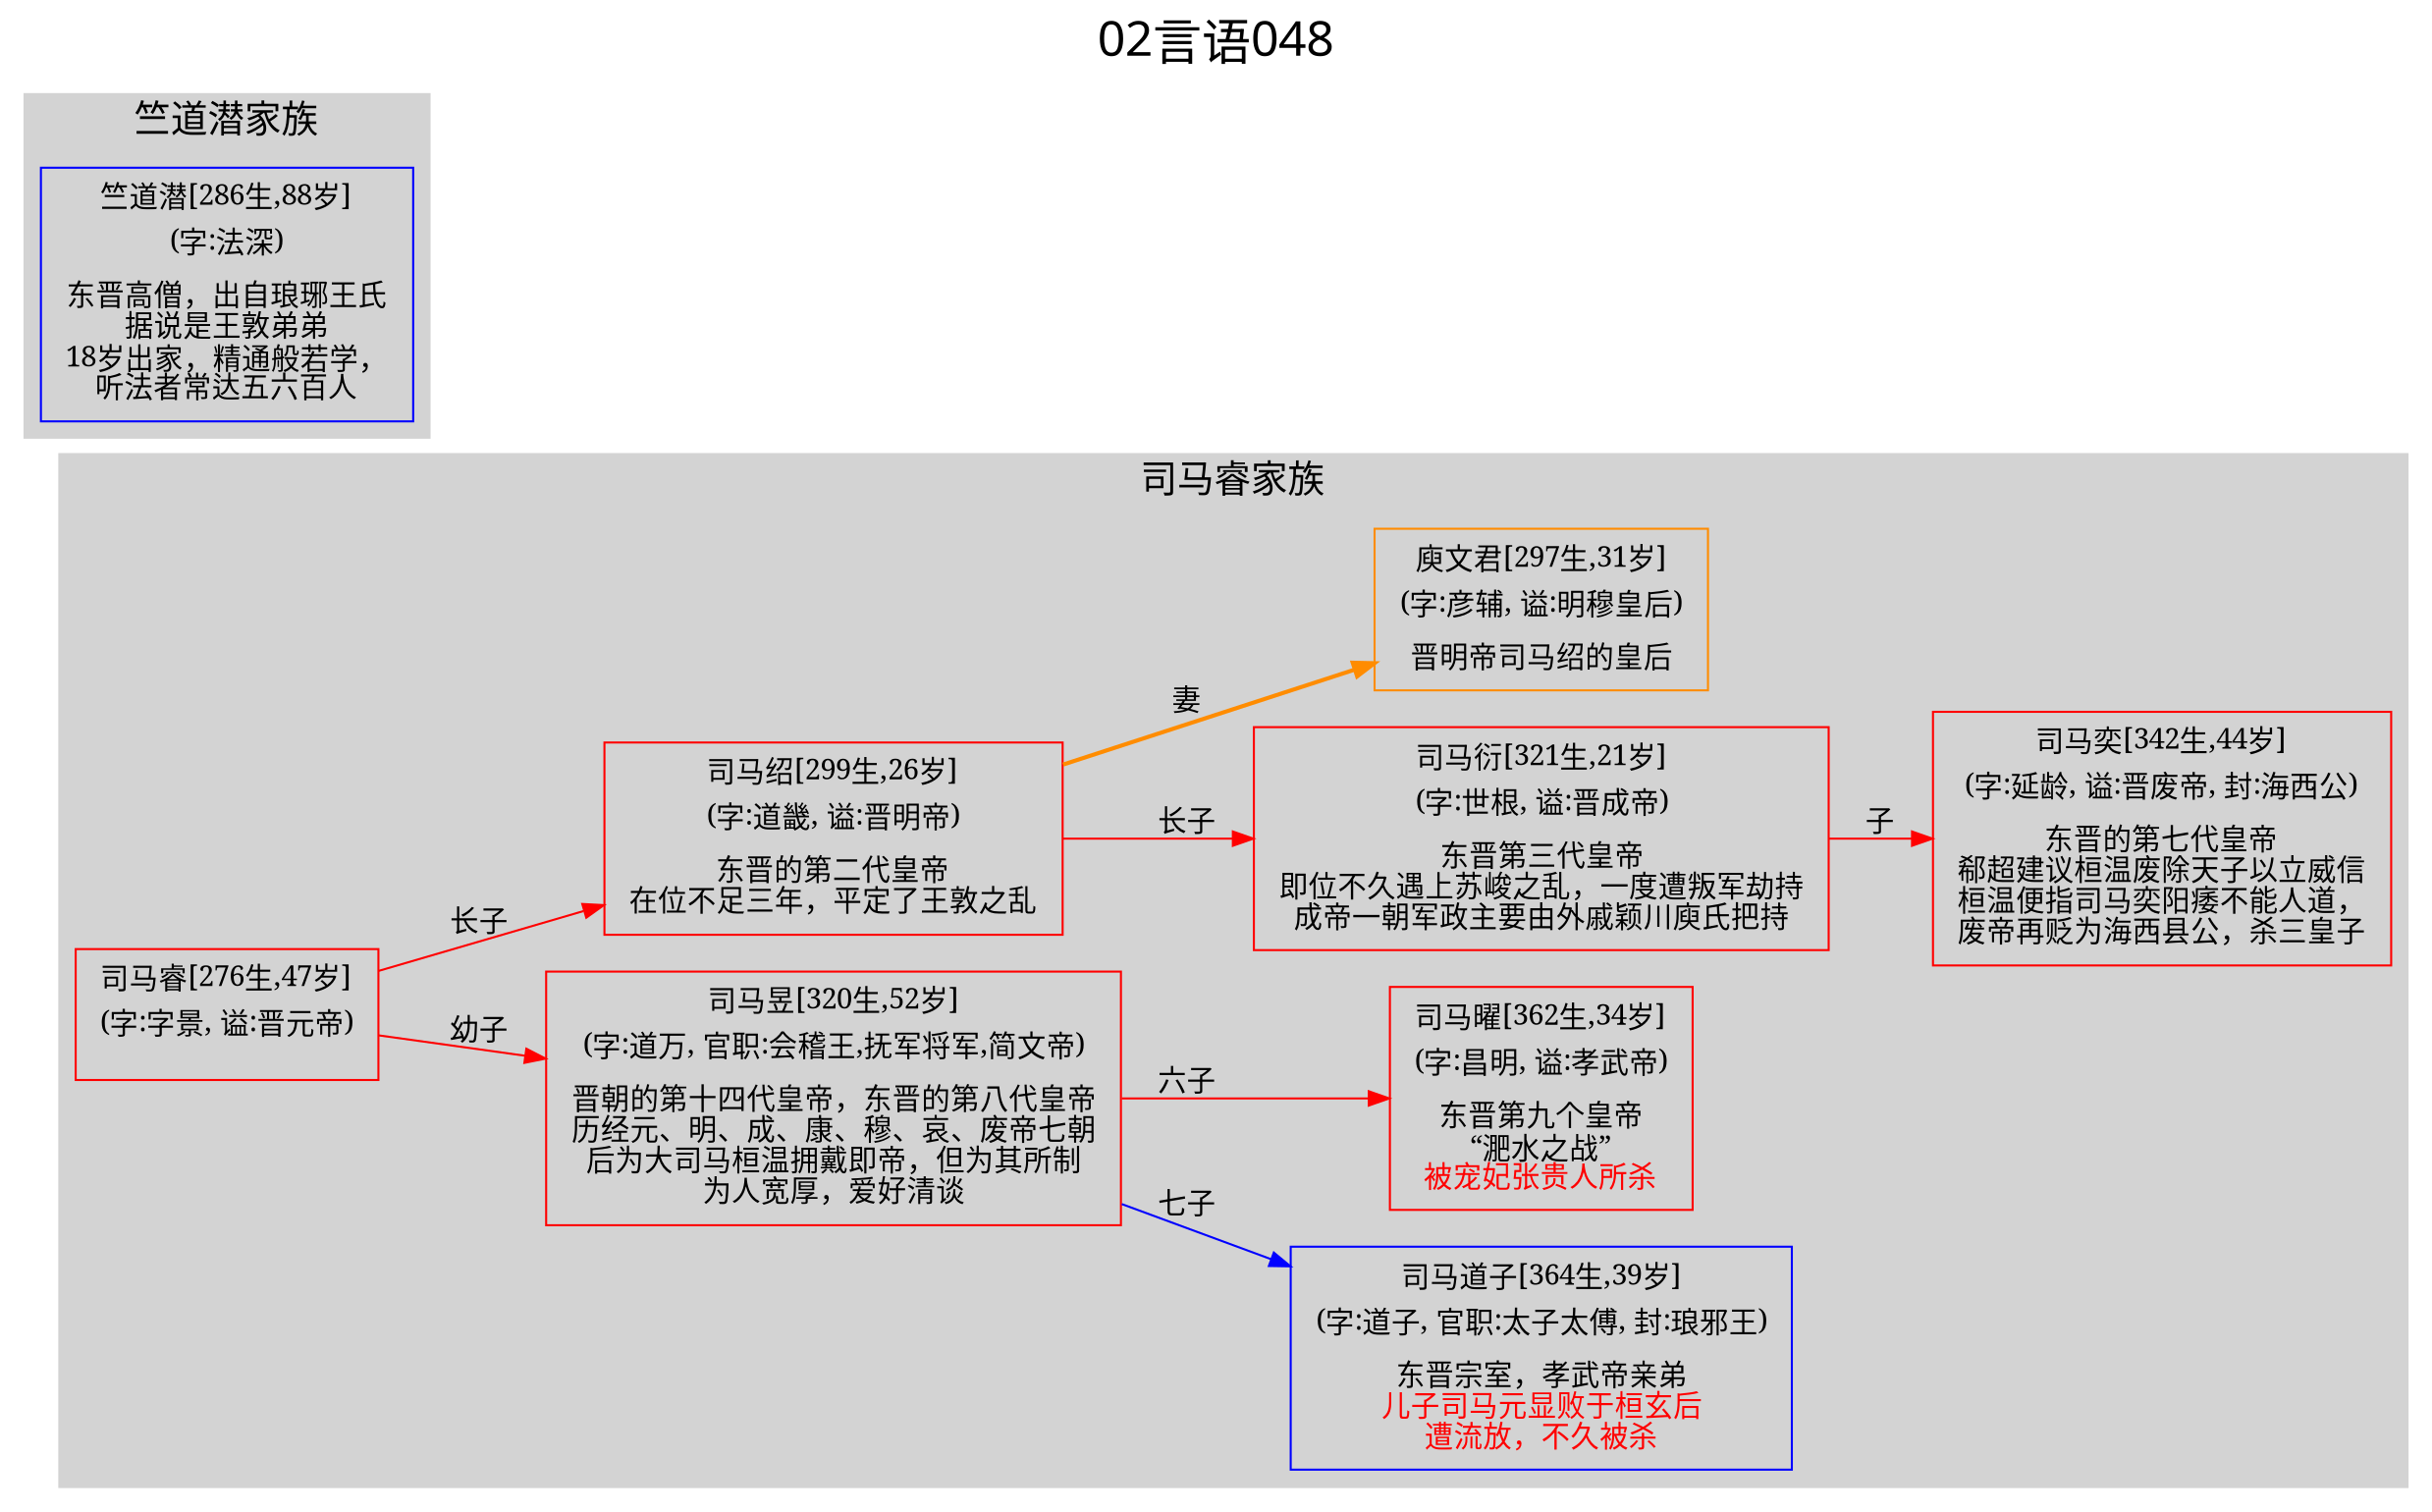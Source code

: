 
digraph
{
	rankdir = "LR";
	ranksep = 0.5;
	label = "02言语048";
	labelloc = "t";
	fontsize = "24";
	fontname = "SimHei";

	graph [style="filled", color="lightgrey"];
	node [fontname="SimSun"];
	edge [fontname="SimSun"];

	司马睿 [shape="box", color="red", label=<<table border="0" cellborder="0"><tr><td>司马睿[276生,47岁]</td></tr><tr><td>(字:字景, 谥:晋元帝)</td></tr><tr><td></td></tr><tr><td></td></tr></table>>];
	司马道子 [shape="box", color="blue", label=<<table border="0" cellborder="0"><tr><td>司马道子[364生,39岁]</td></tr><tr><td>(字:道子, 官职:太子太傅, 封:琅邪王)</td></tr><tr><td></td></tr><tr><td>东晋宗室，孝武帝亲弟<br/><font color = 'red'>儿子司马元显败于桓玄后<br/>遭流放，不久被杀<br/></font></td></tr></table>>];
	司马曜 [shape="box", color="red", label=<<table border="0" cellborder="0"><tr><td>司马曜[362生,34岁]</td></tr><tr><td>(字:昌明, 谥:孝武帝)</td></tr><tr><td></td></tr><tr><td>东晋第九个皇帝<br/>“淝水之战”<br/><font color = 'red'>被宠妃张贵人所杀</font></td></tr></table>>];
	司马昱 [shape="box", color="red", label=<<table border="0" cellborder="0"><tr><td>司马昱[320生,52岁]</td></tr><tr><td>(字:道万, 官职:会稽王,抚军将军,简文帝)</td></tr><tr><td></td></tr><tr><td>晋朝的第十四代皇帝，东晋的第八代皇帝<br/>历经元、明、成、康、穆、哀、废帝七朝<br/>后为大司马桓温拥戴即帝，但为其所制<br/>为人宽厚，爱好清谈<br/></td></tr></table>>];
	司马奕 [shape="box", color="red", label=<<table border="0" cellborder="0"><tr><td>司马奕[342生,44岁]</td></tr><tr><td>(字:延龄, 谥:晋废帝, 封:海西公)</td></tr><tr><td></td></tr><tr><td>东晋的第七代皇帝<br/>郗超建议桓温废除天子以立威信<br/>桓温便指司马奕阳痿不能人道，<br/>废帝再贬为海西县公，杀三皇子<br/></td></tr></table>>];
	司马衍 [shape="box", color="red", label=<<table border="0" cellborder="0"><tr><td>司马衍[321生,21岁]</td></tr><tr><td>(字:世根, 谥:晋成帝)</td></tr><tr><td></td></tr><tr><td>东晋第三代皇帝<br/>即位不久遇上苏峻之乱，一度遭叛军劫持<br/>成帝一朝军政主要由外戚颖川庾氏把持<br/></td></tr></table>>];
	庾文君 [shape="box", color="darkorange", label=<<table border="0" cellborder="0"><tr><td>庾文君[297生,31岁]</td></tr><tr><td>(字:彦辅, 谥:明穆皇后)</td></tr><tr><td></td></tr><tr><td>晋明帝司马绍的皇后<br/></td></tr></table>>];
	司马绍 [shape="box", color="red", label=<<table border="0" cellborder="0"><tr><td>司马绍[299生,26岁]</td></tr><tr><td>(字:道畿, 谥:晋明帝)</td></tr><tr><td></td></tr><tr><td>东晋的第二代皇帝<br/>在位不足三年，平定了王敦之乱<br/></td></tr></table>>];
	竺道潜 [shape="box", color="blue", label=<<table border="0" cellborder="0"><tr><td>竺道潜[286生,88岁]</td></tr><tr><td>(字:法深)</td></tr><tr><td></td></tr><tr><td>东晋高僧，出自琅琊王氏<br/>据说是王敦弟弟<br/>18岁出家，精通般若学，<br/>听法者常达五六百人<br/></td></tr></table>>];

	司马睿 -> 司马绍 [label="长子", style=solid, color="red"];
	司马绍 -> 司马衍 [label="长子", style=solid, color="red"];
	司马衍 -> 司马奕 [label="子", style=solid, color="red"];
	司马昱 -> 司马曜 [label="六子", style=solid, color="red"];
	司马昱 -> 司马道子 [label="七子", style=solid, color="blue"];
	司马睿 -> 司马昱 [label="幼子", style=solid, color="red"];
	司马绍 -> 庾文君 [label="妻", style=bold, color="darkorange"];


	subgraph "cluster_司马睿"
	{
		fontsize="18";
		label="司马睿家族";
		司马睿;司马道子;司马曜;司马昱;司马奕;司马衍;庾文君;司马绍;
	}

	subgraph "cluster_竺道潜"
	{
		fontsize="18";
		label="竺道潜家族";
		竺道潜;
	}

}
